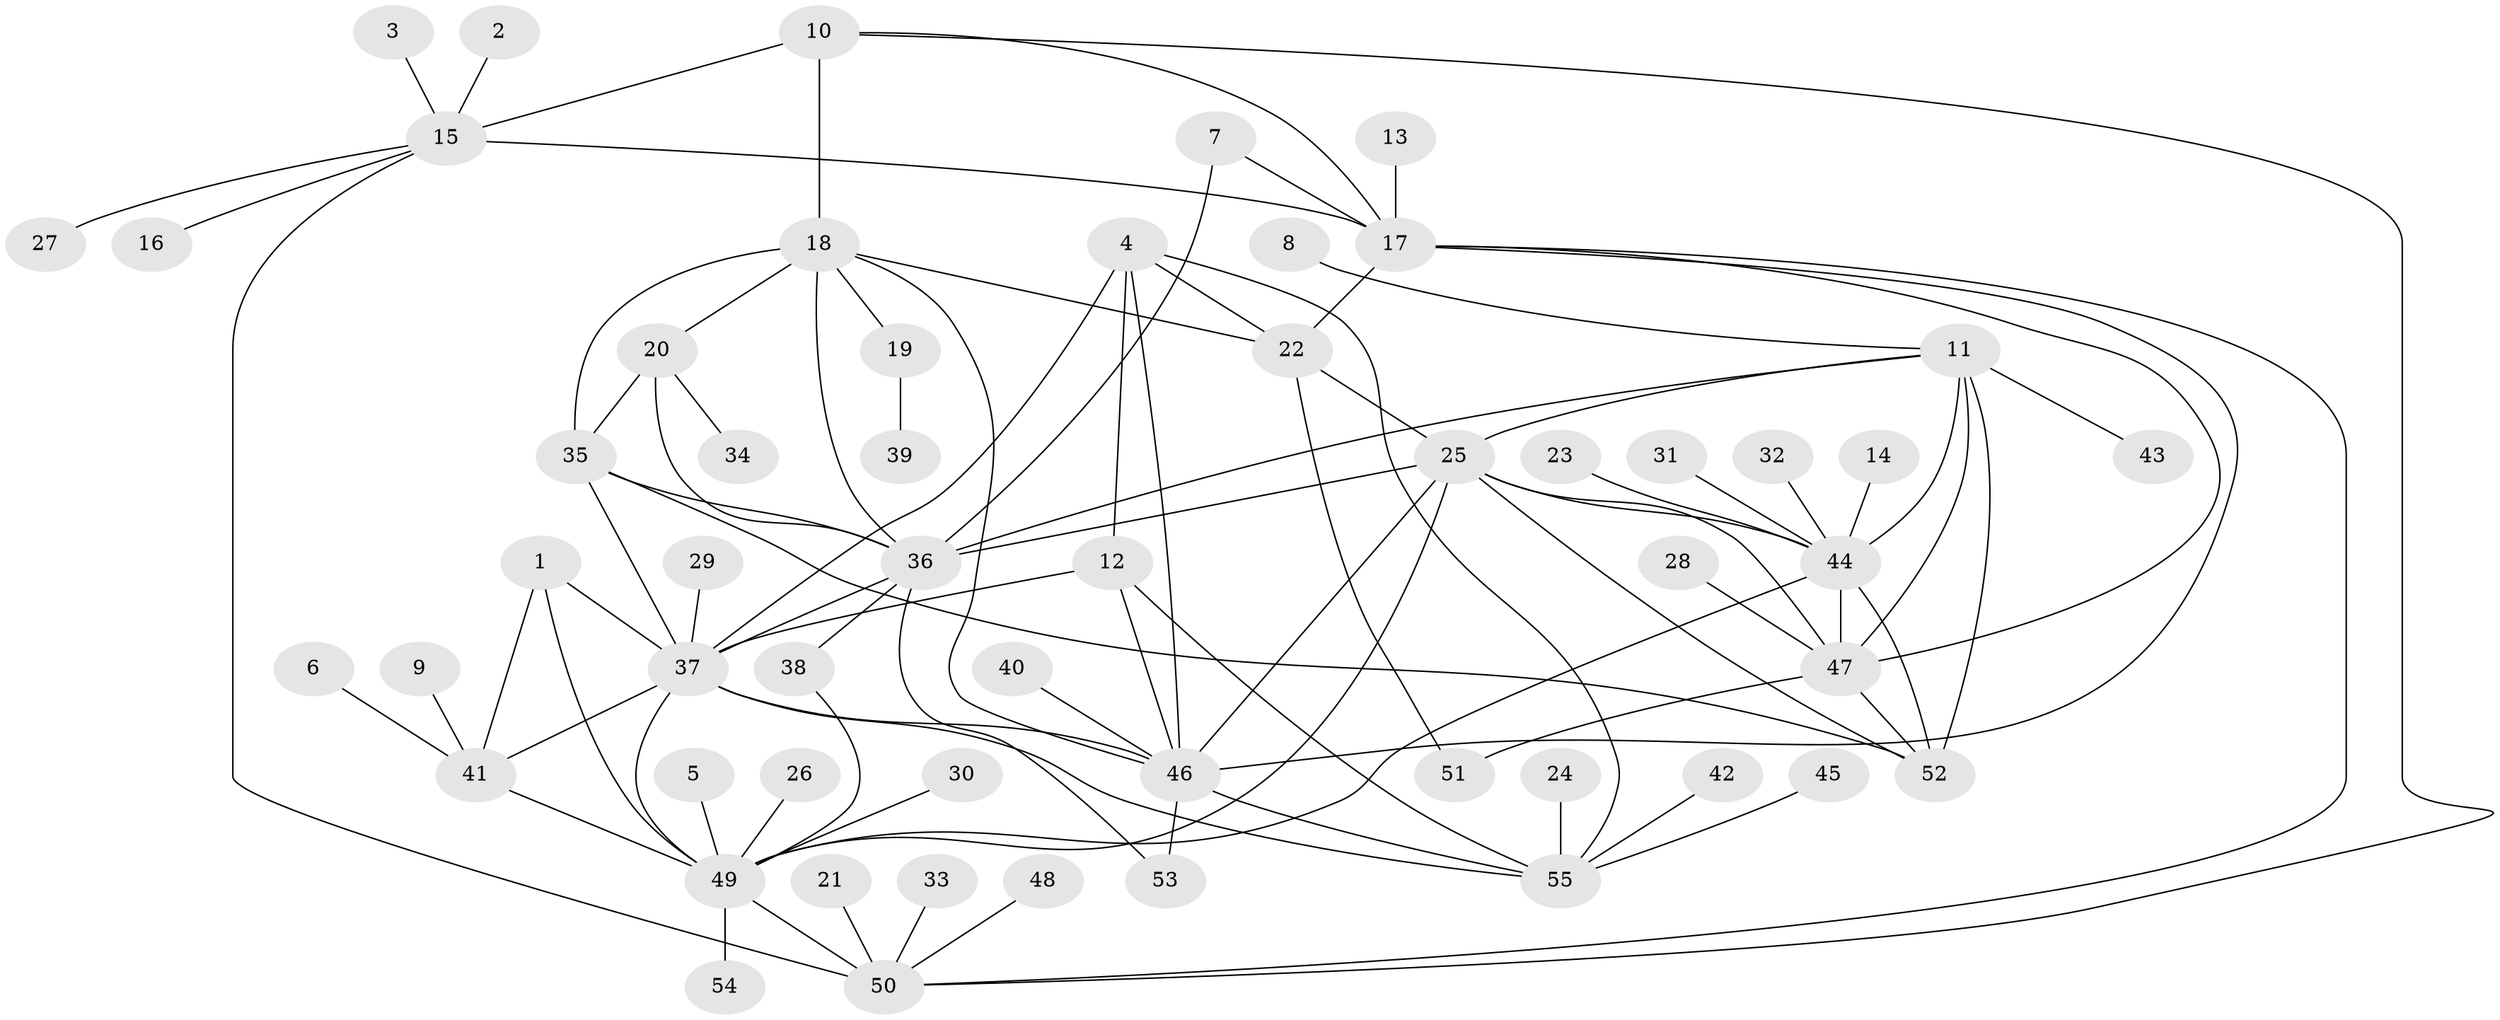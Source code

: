 // original degree distribution, {7: 0.045454545454545456, 9: 0.02727272727272727, 6: 0.03636363636363636, 11: 0.02727272727272727, 8: 0.03636363636363636, 10: 0.01818181818181818, 5: 0.00909090909090909, 14: 0.00909090909090909, 4: 0.02727272727272727, 1: 0.5545454545454546, 2: 0.16363636363636364, 3: 0.045454545454545456}
// Generated by graph-tools (version 1.1) at 2025/37/03/04/25 23:37:38]
// undirected, 55 vertices, 92 edges
graph export_dot {
  node [color=gray90,style=filled];
  1;
  2;
  3;
  4;
  5;
  6;
  7;
  8;
  9;
  10;
  11;
  12;
  13;
  14;
  15;
  16;
  17;
  18;
  19;
  20;
  21;
  22;
  23;
  24;
  25;
  26;
  27;
  28;
  29;
  30;
  31;
  32;
  33;
  34;
  35;
  36;
  37;
  38;
  39;
  40;
  41;
  42;
  43;
  44;
  45;
  46;
  47;
  48;
  49;
  50;
  51;
  52;
  53;
  54;
  55;
  1 -- 37 [weight=2.0];
  1 -- 41 [weight=2.0];
  1 -- 49 [weight=2.0];
  2 -- 15 [weight=1.0];
  3 -- 15 [weight=1.0];
  4 -- 12 [weight=1.0];
  4 -- 22 [weight=1.0];
  4 -- 37 [weight=1.0];
  4 -- 46 [weight=1.0];
  4 -- 55 [weight=1.0];
  5 -- 49 [weight=1.0];
  6 -- 41 [weight=1.0];
  7 -- 17 [weight=1.0];
  7 -- 36 [weight=1.0];
  8 -- 11 [weight=1.0];
  9 -- 41 [weight=1.0];
  10 -- 15 [weight=2.0];
  10 -- 17 [weight=1.0];
  10 -- 18 [weight=1.0];
  10 -- 50 [weight=1.0];
  11 -- 25 [weight=1.0];
  11 -- 36 [weight=1.0];
  11 -- 43 [weight=1.0];
  11 -- 44 [weight=1.0];
  11 -- 47 [weight=1.0];
  11 -- 52 [weight=1.0];
  12 -- 37 [weight=1.0];
  12 -- 46 [weight=1.0];
  12 -- 55 [weight=1.0];
  13 -- 17 [weight=1.0];
  14 -- 44 [weight=1.0];
  15 -- 16 [weight=1.0];
  15 -- 17 [weight=2.0];
  15 -- 27 [weight=1.0];
  15 -- 50 [weight=2.0];
  17 -- 22 [weight=1.0];
  17 -- 46 [weight=1.0];
  17 -- 47 [weight=1.0];
  17 -- 50 [weight=1.0];
  18 -- 19 [weight=1.0];
  18 -- 20 [weight=1.0];
  18 -- 22 [weight=1.0];
  18 -- 35 [weight=1.0];
  18 -- 36 [weight=2.0];
  18 -- 46 [weight=1.0];
  19 -- 39 [weight=1.0];
  20 -- 34 [weight=1.0];
  20 -- 35 [weight=1.0];
  20 -- 36 [weight=2.0];
  21 -- 50 [weight=1.0];
  22 -- 25 [weight=1.0];
  22 -- 51 [weight=1.0];
  23 -- 44 [weight=1.0];
  24 -- 55 [weight=1.0];
  25 -- 36 [weight=1.0];
  25 -- 44 [weight=1.0];
  25 -- 46 [weight=1.0];
  25 -- 47 [weight=1.0];
  25 -- 49 [weight=1.0];
  25 -- 52 [weight=1.0];
  26 -- 49 [weight=1.0];
  28 -- 47 [weight=1.0];
  29 -- 37 [weight=1.0];
  30 -- 49 [weight=1.0];
  31 -- 44 [weight=1.0];
  32 -- 44 [weight=1.0];
  33 -- 50 [weight=1.0];
  35 -- 36 [weight=2.0];
  35 -- 37 [weight=1.0];
  35 -- 52 [weight=1.0];
  36 -- 37 [weight=2.0];
  36 -- 38 [weight=1.0];
  36 -- 53 [weight=1.0];
  37 -- 41 [weight=1.0];
  37 -- 46 [weight=1.0];
  37 -- 49 [weight=1.0];
  37 -- 55 [weight=1.0];
  38 -- 49 [weight=1.0];
  40 -- 46 [weight=1.0];
  41 -- 49 [weight=1.0];
  42 -- 55 [weight=1.0];
  44 -- 47 [weight=1.0];
  44 -- 49 [weight=1.0];
  44 -- 52 [weight=1.0];
  45 -- 55 [weight=1.0];
  46 -- 53 [weight=1.0];
  46 -- 55 [weight=1.0];
  47 -- 51 [weight=1.0];
  47 -- 52 [weight=1.0];
  48 -- 50 [weight=1.0];
  49 -- 50 [weight=1.0];
  49 -- 54 [weight=1.0];
}
